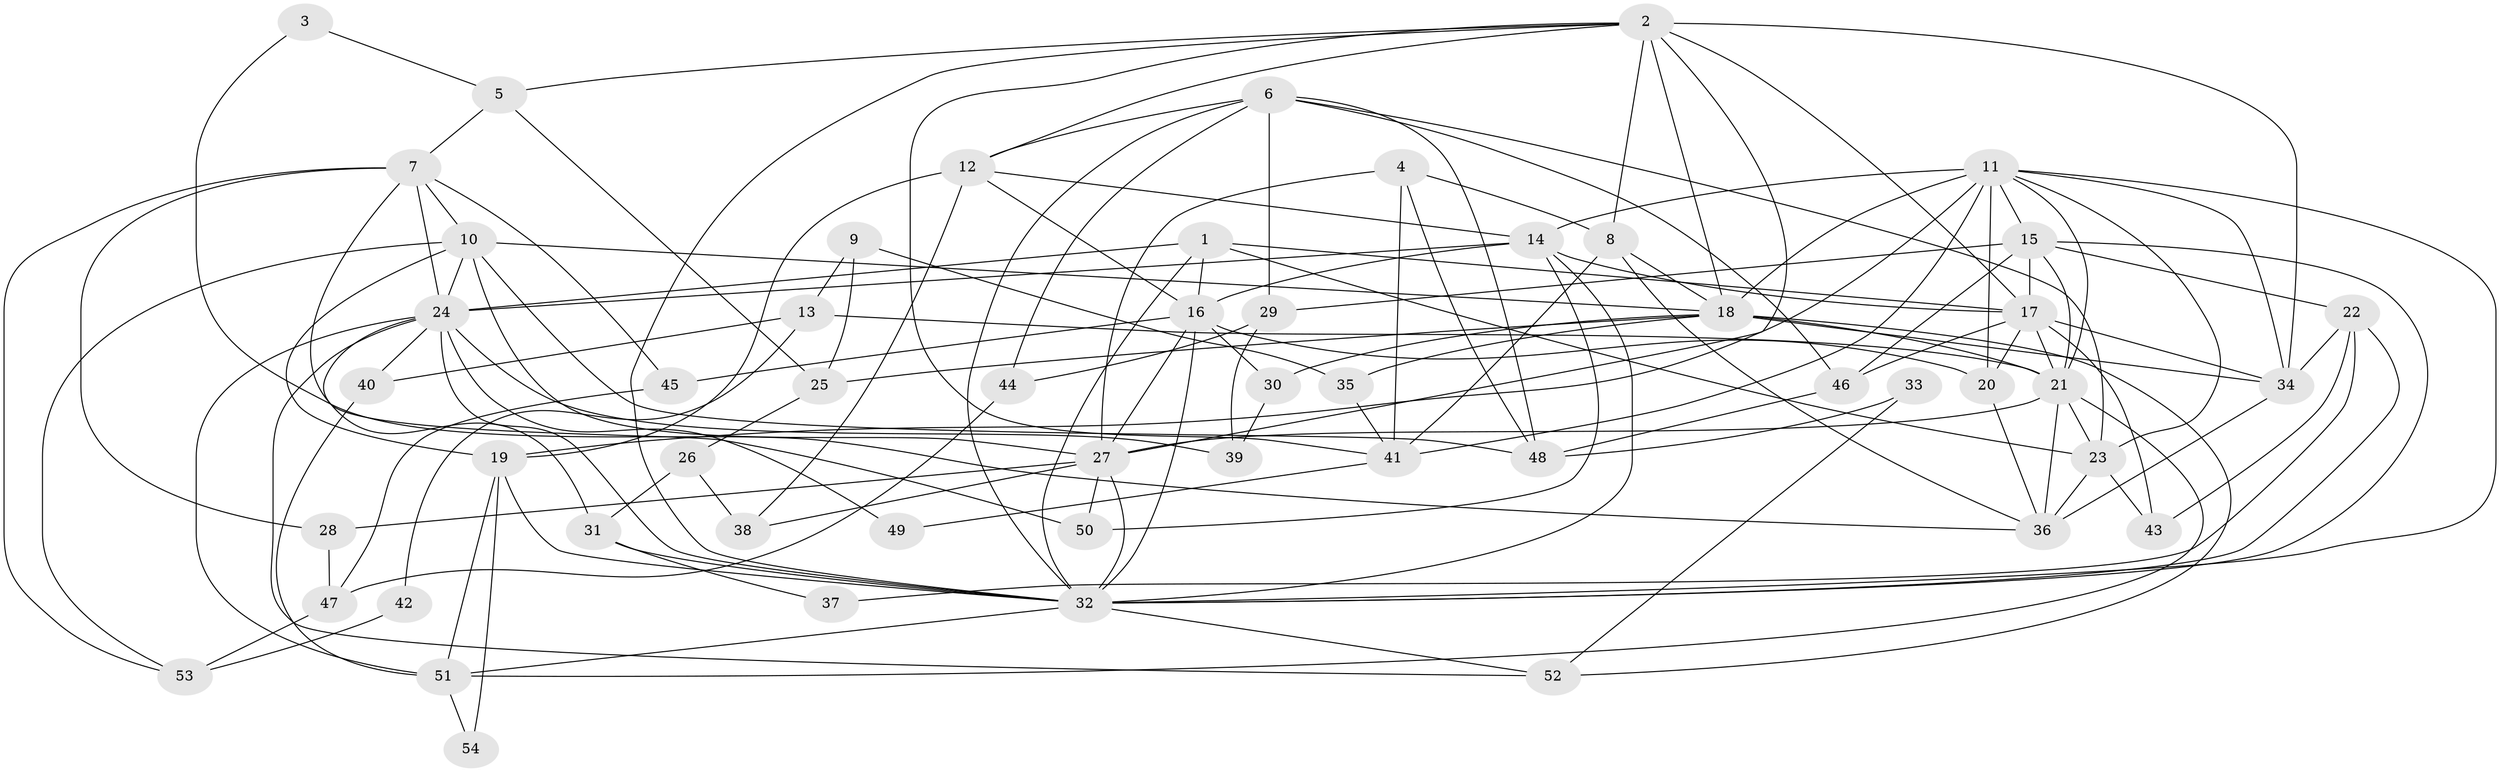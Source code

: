 // original degree distribution, {6: 0.07476635514018691, 7: 0.037383177570093455, 2: 0.1308411214953271, 5: 0.22429906542056074, 4: 0.2616822429906542, 3: 0.2616822429906542, 8: 0.009345794392523364}
// Generated by graph-tools (version 1.1) at 2025/35/03/09/25 02:35:59]
// undirected, 54 vertices, 139 edges
graph export_dot {
graph [start="1"]
  node [color=gray90,style=filled];
  1;
  2;
  3;
  4;
  5;
  6;
  7;
  8;
  9;
  10;
  11;
  12;
  13;
  14;
  15;
  16;
  17;
  18;
  19;
  20;
  21;
  22;
  23;
  24;
  25;
  26;
  27;
  28;
  29;
  30;
  31;
  32;
  33;
  34;
  35;
  36;
  37;
  38;
  39;
  40;
  41;
  42;
  43;
  44;
  45;
  46;
  47;
  48;
  49;
  50;
  51;
  52;
  53;
  54;
  1 -- 16 [weight=1.0];
  1 -- 17 [weight=2.0];
  1 -- 23 [weight=1.0];
  1 -- 24 [weight=1.0];
  1 -- 32 [weight=1.0];
  2 -- 5 [weight=1.0];
  2 -- 8 [weight=1.0];
  2 -- 12 [weight=1.0];
  2 -- 17 [weight=2.0];
  2 -- 18 [weight=2.0];
  2 -- 27 [weight=1.0];
  2 -- 32 [weight=2.0];
  2 -- 34 [weight=1.0];
  2 -- 41 [weight=1.0];
  3 -- 5 [weight=1.0];
  3 -- 36 [weight=1.0];
  4 -- 8 [weight=1.0];
  4 -- 27 [weight=2.0];
  4 -- 41 [weight=1.0];
  4 -- 48 [weight=1.0];
  5 -- 7 [weight=1.0];
  5 -- 25 [weight=1.0];
  6 -- 12 [weight=1.0];
  6 -- 23 [weight=1.0];
  6 -- 29 [weight=1.0];
  6 -- 32 [weight=1.0];
  6 -- 44 [weight=1.0];
  6 -- 46 [weight=1.0];
  6 -- 48 [weight=1.0];
  7 -- 10 [weight=1.0];
  7 -- 24 [weight=2.0];
  7 -- 28 [weight=1.0];
  7 -- 45 [weight=1.0];
  7 -- 50 [weight=1.0];
  7 -- 53 [weight=1.0];
  8 -- 18 [weight=1.0];
  8 -- 36 [weight=2.0];
  8 -- 41 [weight=1.0];
  9 -- 13 [weight=1.0];
  9 -- 25 [weight=1.0];
  9 -- 35 [weight=1.0];
  10 -- 18 [weight=1.0];
  10 -- 19 [weight=1.0];
  10 -- 24 [weight=2.0];
  10 -- 27 [weight=1.0];
  10 -- 48 [weight=1.0];
  10 -- 53 [weight=1.0];
  11 -- 14 [weight=1.0];
  11 -- 15 [weight=1.0];
  11 -- 18 [weight=1.0];
  11 -- 19 [weight=2.0];
  11 -- 20 [weight=1.0];
  11 -- 21 [weight=1.0];
  11 -- 23 [weight=1.0];
  11 -- 32 [weight=1.0];
  11 -- 34 [weight=1.0];
  11 -- 41 [weight=1.0];
  12 -- 14 [weight=2.0];
  12 -- 16 [weight=1.0];
  12 -- 19 [weight=1.0];
  12 -- 38 [weight=1.0];
  13 -- 21 [weight=1.0];
  13 -- 40 [weight=1.0];
  13 -- 42 [weight=1.0];
  14 -- 16 [weight=1.0];
  14 -- 17 [weight=1.0];
  14 -- 24 [weight=2.0];
  14 -- 32 [weight=2.0];
  14 -- 50 [weight=1.0];
  15 -- 17 [weight=1.0];
  15 -- 21 [weight=1.0];
  15 -- 22 [weight=1.0];
  15 -- 29 [weight=1.0];
  15 -- 32 [weight=1.0];
  15 -- 46 [weight=1.0];
  16 -- 20 [weight=1.0];
  16 -- 27 [weight=1.0];
  16 -- 30 [weight=1.0];
  16 -- 32 [weight=1.0];
  16 -- 45 [weight=1.0];
  17 -- 20 [weight=1.0];
  17 -- 21 [weight=1.0];
  17 -- 34 [weight=1.0];
  17 -- 43 [weight=1.0];
  17 -- 46 [weight=1.0];
  18 -- 21 [weight=2.0];
  18 -- 25 [weight=2.0];
  18 -- 30 [weight=1.0];
  18 -- 34 [weight=1.0];
  18 -- 35 [weight=1.0];
  18 -- 52 [weight=1.0];
  19 -- 32 [weight=2.0];
  19 -- 51 [weight=1.0];
  19 -- 54 [weight=1.0];
  20 -- 36 [weight=1.0];
  21 -- 23 [weight=1.0];
  21 -- 27 [weight=1.0];
  21 -- 36 [weight=3.0];
  21 -- 51 [weight=1.0];
  22 -- 32 [weight=1.0];
  22 -- 34 [weight=1.0];
  22 -- 37 [weight=1.0];
  22 -- 43 [weight=1.0];
  23 -- 36 [weight=1.0];
  23 -- 43 [weight=1.0];
  24 -- 31 [weight=1.0];
  24 -- 32 [weight=1.0];
  24 -- 39 [weight=1.0];
  24 -- 40 [weight=1.0];
  24 -- 49 [weight=1.0];
  24 -- 51 [weight=1.0];
  24 -- 52 [weight=1.0];
  25 -- 26 [weight=1.0];
  26 -- 31 [weight=1.0];
  26 -- 38 [weight=1.0];
  27 -- 28 [weight=1.0];
  27 -- 32 [weight=2.0];
  27 -- 38 [weight=1.0];
  27 -- 50 [weight=1.0];
  28 -- 47 [weight=1.0];
  29 -- 39 [weight=1.0];
  29 -- 44 [weight=1.0];
  30 -- 39 [weight=1.0];
  31 -- 32 [weight=1.0];
  31 -- 37 [weight=1.0];
  32 -- 51 [weight=1.0];
  32 -- 52 [weight=1.0];
  33 -- 48 [weight=1.0];
  33 -- 52 [weight=1.0];
  34 -- 36 [weight=1.0];
  35 -- 41 [weight=1.0];
  40 -- 51 [weight=1.0];
  41 -- 49 [weight=1.0];
  42 -- 53 [weight=1.0];
  44 -- 47 [weight=1.0];
  45 -- 47 [weight=1.0];
  46 -- 48 [weight=1.0];
  47 -- 53 [weight=1.0];
  51 -- 54 [weight=1.0];
}

